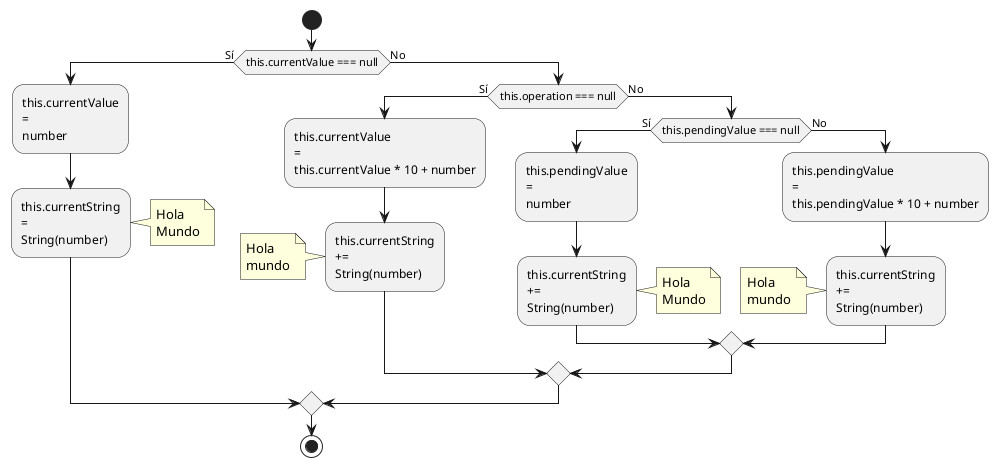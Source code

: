 @startuml PresionalTecladoCalculadora
start
if (this.currentValue === null) then (Sí)
    :this.currentValue
    =
    number;
    :this.currentString
    =
    String(number);
    note right
        Hola
        Mundo
    end note
else (No)
    if (this.operation === null) then (Sí)
        :this.currentValue
        =
        this.currentValue * 10 + number;
        :this.currentString
        +=
        String(number);
        note left
            Hola
            mundo
        end note
    else (No)
        if (this.pendingValue === null) then (Sí)
            :this.pendingValue
            =
            number;
            :this.currentString
            +=
            String(number);
            note right
                Hola
                Mundo
            end note
        else (No)
            :this.pendingValue
            =
            this.pendingValue * 10 + number;
            :this.currentString
            +=
            String(number);
            note left
                Hola
                mundo
            end note
        endif
    endif
endif
stop
@enduml